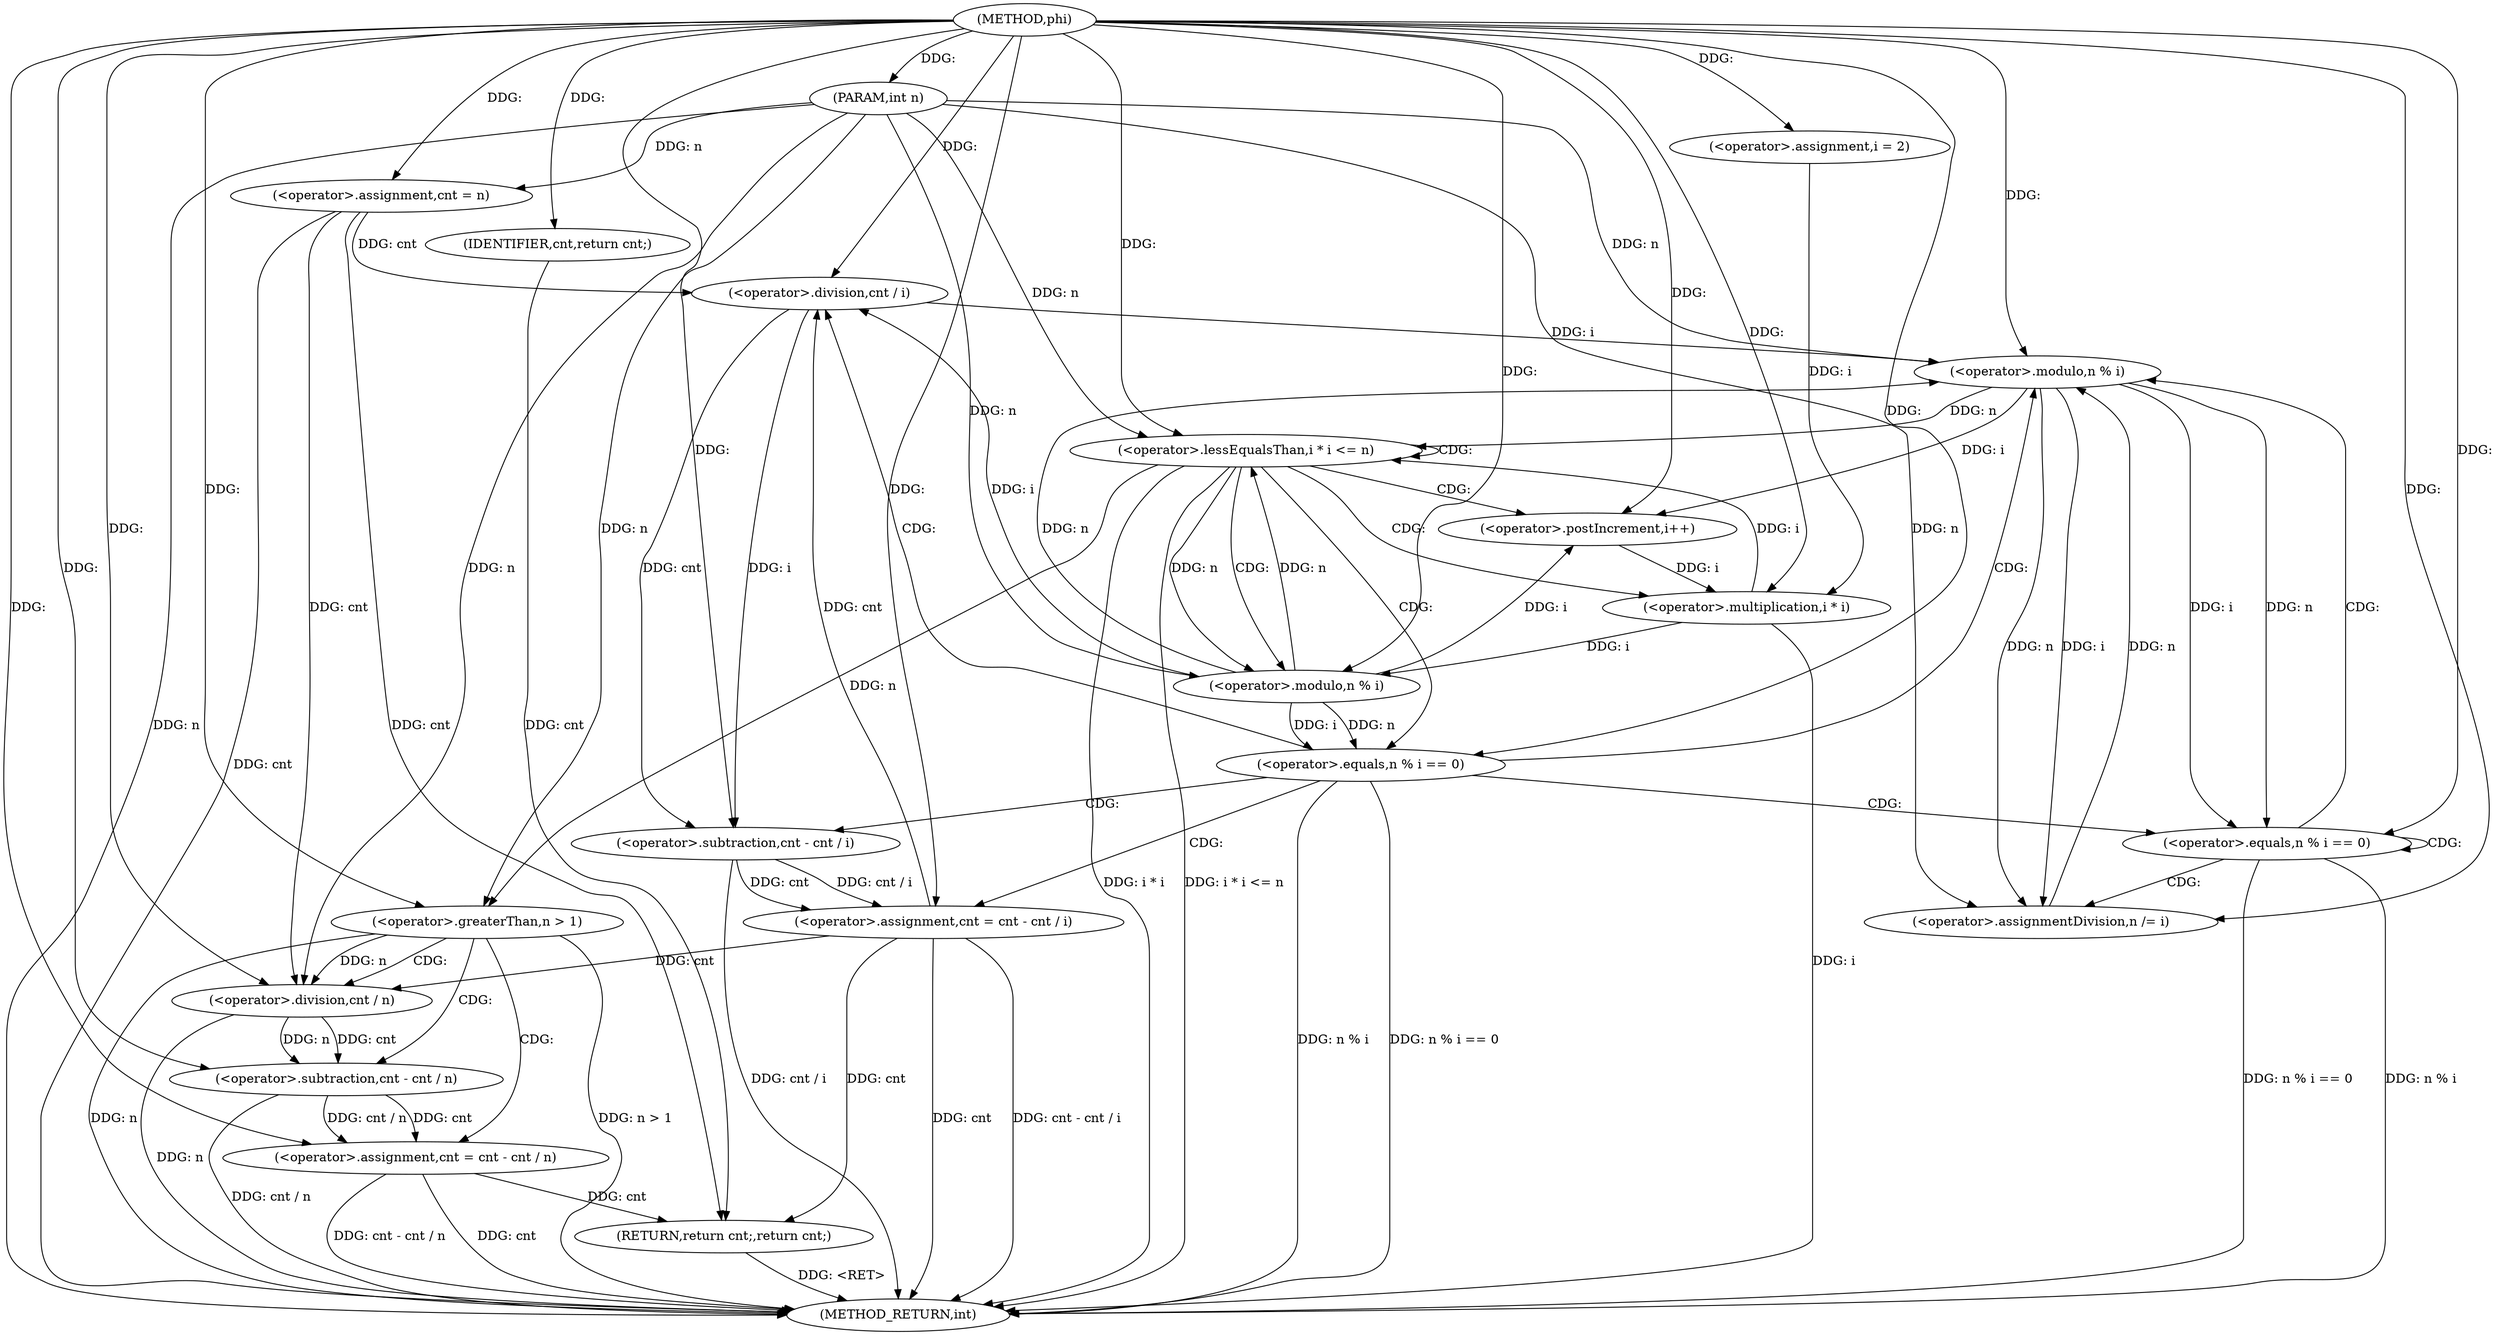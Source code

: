 digraph "phi" {  
"1000350" [label = "(METHOD,phi)" ]
"1000406" [label = "(METHOD_RETURN,int)" ]
"1000351" [label = "(PARAM,int n)" ]
"1000354" [label = "(<operator>.assignment,cnt = n)" ]
"1000404" [label = "(RETURN,return cnt;,return cnt;)" ]
"1000359" [label = "(<operator>.assignment,i = 2)" ]
"1000362" [label = "(<operator>.lessEqualsThan,i * i <= n)" ]
"1000367" [label = "(<operator>.postIncrement,i++)" ]
"1000394" [label = "(<operator>.greaterThan,n > 1)" ]
"1000397" [label = "(<operator>.assignment,cnt = cnt - cnt / n)" ]
"1000405" [label = "(IDENTIFIER,cnt,return cnt;)" ]
"1000363" [label = "(<operator>.multiplication,i * i)" ]
"1000371" [label = "(<operator>.equals,n % i == 0)" ]
"1000399" [label = "(<operator>.subtraction,cnt - cnt / n)" ]
"1000377" [label = "(<operator>.assignment,cnt = cnt - cnt / i)" ]
"1000401" [label = "(<operator>.division,cnt / n)" ]
"1000372" [label = "(<operator>.modulo,n % i)" ]
"1000385" [label = "(<operator>.equals,n % i == 0)" ]
"1000390" [label = "(<operator>.assignmentDivision,n /= i)" ]
"1000379" [label = "(<operator>.subtraction,cnt - cnt / i)" ]
"1000381" [label = "(<operator>.division,cnt / i)" ]
"1000386" [label = "(<operator>.modulo,n % i)" ]
  "1000404" -> "1000406"  [ label = "DDG: <RET>"] 
  "1000351" -> "1000406"  [ label = "DDG: n"] 
  "1000354" -> "1000406"  [ label = "DDG: cnt"] 
  "1000363" -> "1000406"  [ label = "DDG: i"] 
  "1000362" -> "1000406"  [ label = "DDG: i * i"] 
  "1000362" -> "1000406"  [ label = "DDG: i * i <= n"] 
  "1000394" -> "1000406"  [ label = "DDG: n"] 
  "1000394" -> "1000406"  [ label = "DDG: n > 1"] 
  "1000397" -> "1000406"  [ label = "DDG: cnt"] 
  "1000401" -> "1000406"  [ label = "DDG: n"] 
  "1000399" -> "1000406"  [ label = "DDG: cnt / n"] 
  "1000397" -> "1000406"  [ label = "DDG: cnt - cnt / n"] 
  "1000371" -> "1000406"  [ label = "DDG: n % i"] 
  "1000371" -> "1000406"  [ label = "DDG: n % i == 0"] 
  "1000377" -> "1000406"  [ label = "DDG: cnt"] 
  "1000379" -> "1000406"  [ label = "DDG: cnt / i"] 
  "1000377" -> "1000406"  [ label = "DDG: cnt - cnt / i"] 
  "1000385" -> "1000406"  [ label = "DDG: n % i"] 
  "1000385" -> "1000406"  [ label = "DDG: n % i == 0"] 
  "1000350" -> "1000351"  [ label = "DDG: "] 
  "1000351" -> "1000354"  [ label = "DDG: n"] 
  "1000350" -> "1000354"  [ label = "DDG: "] 
  "1000405" -> "1000404"  [ label = "DDG: cnt"] 
  "1000354" -> "1000404"  [ label = "DDG: cnt"] 
  "1000397" -> "1000404"  [ label = "DDG: cnt"] 
  "1000377" -> "1000404"  [ label = "DDG: cnt"] 
  "1000350" -> "1000359"  [ label = "DDG: "] 
  "1000399" -> "1000397"  [ label = "DDG: cnt / n"] 
  "1000399" -> "1000397"  [ label = "DDG: cnt"] 
  "1000350" -> "1000405"  [ label = "DDG: "] 
  "1000363" -> "1000362"  [ label = "DDG: i"] 
  "1000372" -> "1000362"  [ label = "DDG: n"] 
  "1000386" -> "1000362"  [ label = "DDG: n"] 
  "1000351" -> "1000362"  [ label = "DDG: n"] 
  "1000350" -> "1000362"  [ label = "DDG: "] 
  "1000372" -> "1000367"  [ label = "DDG: i"] 
  "1000386" -> "1000367"  [ label = "DDG: i"] 
  "1000350" -> "1000367"  [ label = "DDG: "] 
  "1000362" -> "1000394"  [ label = "DDG: n"] 
  "1000351" -> "1000394"  [ label = "DDG: n"] 
  "1000350" -> "1000394"  [ label = "DDG: "] 
  "1000350" -> "1000397"  [ label = "DDG: "] 
  "1000359" -> "1000363"  [ label = "DDG: i"] 
  "1000367" -> "1000363"  [ label = "DDG: i"] 
  "1000350" -> "1000363"  [ label = "DDG: "] 
  "1000401" -> "1000399"  [ label = "DDG: cnt"] 
  "1000350" -> "1000399"  [ label = "DDG: "] 
  "1000401" -> "1000399"  [ label = "DDG: n"] 
  "1000372" -> "1000371"  [ label = "DDG: n"] 
  "1000372" -> "1000371"  [ label = "DDG: i"] 
  "1000350" -> "1000371"  [ label = "DDG: "] 
  "1000379" -> "1000377"  [ label = "DDG: cnt / i"] 
  "1000379" -> "1000377"  [ label = "DDG: cnt"] 
  "1000354" -> "1000401"  [ label = "DDG: cnt"] 
  "1000377" -> "1000401"  [ label = "DDG: cnt"] 
  "1000350" -> "1000401"  [ label = "DDG: "] 
  "1000394" -> "1000401"  [ label = "DDG: n"] 
  "1000351" -> "1000401"  [ label = "DDG: n"] 
  "1000362" -> "1000372"  [ label = "DDG: n"] 
  "1000351" -> "1000372"  [ label = "DDG: n"] 
  "1000350" -> "1000372"  [ label = "DDG: "] 
  "1000363" -> "1000372"  [ label = "DDG: i"] 
  "1000350" -> "1000377"  [ label = "DDG: "] 
  "1000386" -> "1000390"  [ label = "DDG: i"] 
  "1000350" -> "1000390"  [ label = "DDG: "] 
  "1000381" -> "1000379"  [ label = "DDG: cnt"] 
  "1000350" -> "1000379"  [ label = "DDG: "] 
  "1000381" -> "1000379"  [ label = "DDG: i"] 
  "1000386" -> "1000385"  [ label = "DDG: n"] 
  "1000386" -> "1000385"  [ label = "DDG: i"] 
  "1000350" -> "1000385"  [ label = "DDG: "] 
  "1000386" -> "1000390"  [ label = "DDG: n"] 
  "1000351" -> "1000390"  [ label = "DDG: n"] 
  "1000354" -> "1000381"  [ label = "DDG: cnt"] 
  "1000377" -> "1000381"  [ label = "DDG: cnt"] 
  "1000350" -> "1000381"  [ label = "DDG: "] 
  "1000372" -> "1000381"  [ label = "DDG: i"] 
  "1000372" -> "1000386"  [ label = "DDG: n"] 
  "1000390" -> "1000386"  [ label = "DDG: n"] 
  "1000351" -> "1000386"  [ label = "DDG: n"] 
  "1000350" -> "1000386"  [ label = "DDG: "] 
  "1000381" -> "1000386"  [ label = "DDG: i"] 
  "1000362" -> "1000367"  [ label = "CDG: "] 
  "1000362" -> "1000363"  [ label = "CDG: "] 
  "1000362" -> "1000362"  [ label = "CDG: "] 
  "1000362" -> "1000372"  [ label = "CDG: "] 
  "1000362" -> "1000371"  [ label = "CDG: "] 
  "1000394" -> "1000399"  [ label = "CDG: "] 
  "1000394" -> "1000397"  [ label = "CDG: "] 
  "1000394" -> "1000401"  [ label = "CDG: "] 
  "1000371" -> "1000377"  [ label = "CDG: "] 
  "1000371" -> "1000379"  [ label = "CDG: "] 
  "1000371" -> "1000381"  [ label = "CDG: "] 
  "1000371" -> "1000386"  [ label = "CDG: "] 
  "1000371" -> "1000385"  [ label = "CDG: "] 
  "1000385" -> "1000390"  [ label = "CDG: "] 
  "1000385" -> "1000386"  [ label = "CDG: "] 
  "1000385" -> "1000385"  [ label = "CDG: "] 
}
